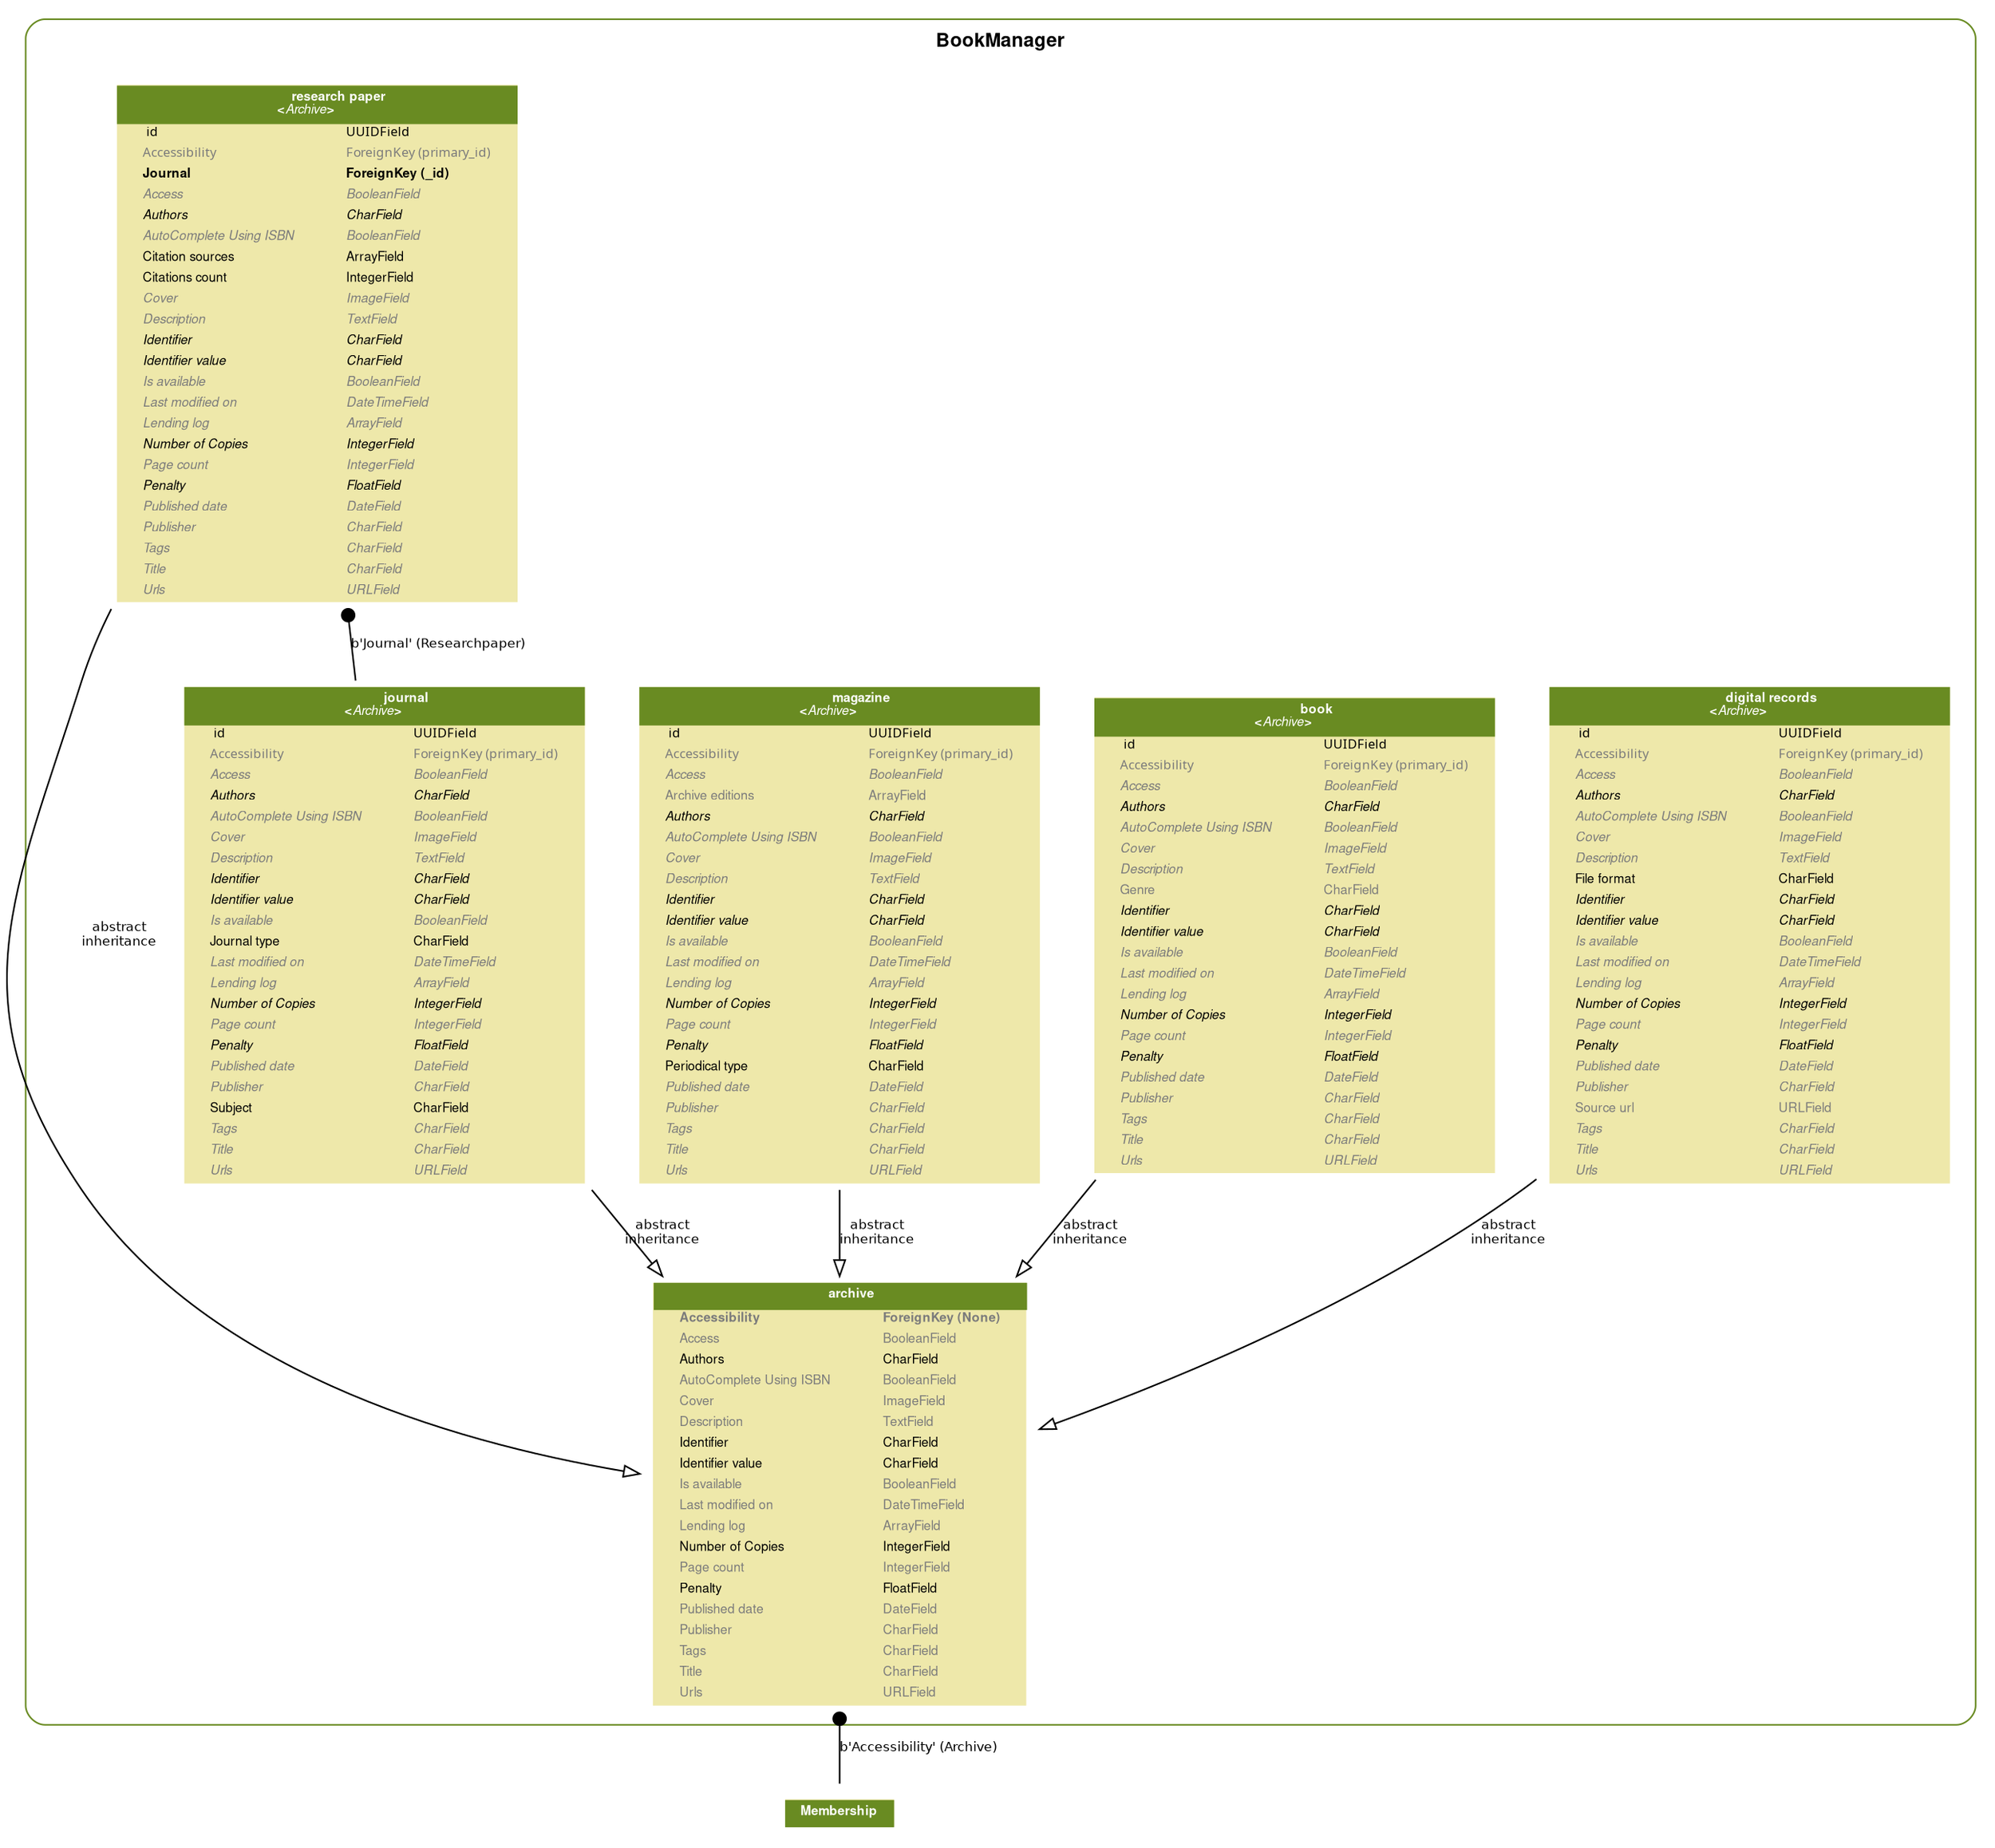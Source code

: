 digraph model_graph {
  // Dotfile by Django-Extensions graph_models
  // Created: 2017-11-10 12:51
  // Cli Options: --layout circo BookManager --pydot --group-models --verbose-names

  fontname = "Helvetica"
  fontsize = 8
  splines  = true

  node [
    fontname = "Helvetica"
    fontsize = 8
    shape = "plaintext"
  ]

  edge [
    fontname = "Helvetica"
    fontsize = 8
  ]

  // Labels
  subgraph cluster_BookManager {
    label=<
          <TABLE BORDER="0" CELLBORDER="0" CELLSPACING="0">
          <TR><TD COLSPAN="2" CELLPADDING="4" ALIGN="CENTER">
          <FONT FACE="Helvetica Bold" COLOR="Black" POINT-SIZE="12">
          BookManager
          </FONT>
          </TD></TR>
          </TABLE>
          >
    color=olivedrab4
    style="rounded"
  
    BookManager_models_Archive [label=<
      <TABLE BGCOLOR="palegoldenrod" BORDER="0" CELLBORDER="0" CELLSPACING="0">
      <TR><TD COLSPAN="2" CELLPADDING="4" ALIGN="CENTER" BGCOLOR="olivedrab4">
      <FONT FACE="Helvetica Bold" COLOR="white">
      archive
      </FONT></TD></TR>
    
      <TR><TD ALIGN="LEFT" BORDER="0">
      <FONT COLOR="#7B7B7B" FACE="Helvetica Bold">Accessibility</FONT>
      </TD><TD ALIGN="LEFT">
      <FONT COLOR="#7B7B7B" FACE="Helvetica Bold">ForeignKey (None)</FONT>
      </TD></TR>
    
      <TR><TD ALIGN="LEFT" BORDER="0">
      <FONT COLOR="#7B7B7B" FACE="Helvetica ">Access</FONT>
      </TD><TD ALIGN="LEFT">
      <FONT COLOR="#7B7B7B" FACE="Helvetica ">BooleanField</FONT>
      </TD></TR>
    
      <TR><TD ALIGN="LEFT" BORDER="0">
      <FONT FACE="Helvetica ">Authors</FONT>
      </TD><TD ALIGN="LEFT">
      <FONT FACE="Helvetica ">CharField</FONT>
      </TD></TR>
    
      <TR><TD ALIGN="LEFT" BORDER="0">
      <FONT COLOR="#7B7B7B" FACE="Helvetica ">AutoComplete Using ISBN</FONT>
      </TD><TD ALIGN="LEFT">
      <FONT COLOR="#7B7B7B" FACE="Helvetica ">BooleanField</FONT>
      </TD></TR>
    
      <TR><TD ALIGN="LEFT" BORDER="0">
      <FONT COLOR="#7B7B7B" FACE="Helvetica ">Cover</FONT>
      </TD><TD ALIGN="LEFT">
      <FONT COLOR="#7B7B7B" FACE="Helvetica ">ImageField</FONT>
      </TD></TR>
    
      <TR><TD ALIGN="LEFT" BORDER="0">
      <FONT COLOR="#7B7B7B" FACE="Helvetica ">Description</FONT>
      </TD><TD ALIGN="LEFT">
      <FONT COLOR="#7B7B7B" FACE="Helvetica ">TextField</FONT>
      </TD></TR>
    
      <TR><TD ALIGN="LEFT" BORDER="0">
      <FONT FACE="Helvetica ">Identifier</FONT>
      </TD><TD ALIGN="LEFT">
      <FONT FACE="Helvetica ">CharField</FONT>
      </TD></TR>
    
      <TR><TD ALIGN="LEFT" BORDER="0">
      <FONT FACE="Helvetica ">Identifier value</FONT>
      </TD><TD ALIGN="LEFT">
      <FONT FACE="Helvetica ">CharField</FONT>
      </TD></TR>
    
      <TR><TD ALIGN="LEFT" BORDER="0">
      <FONT COLOR="#7B7B7B" FACE="Helvetica ">Is available</FONT>
      </TD><TD ALIGN="LEFT">
      <FONT COLOR="#7B7B7B" FACE="Helvetica ">BooleanField</FONT>
      </TD></TR>
    
      <TR><TD ALIGN="LEFT" BORDER="0">
      <FONT COLOR="#7B7B7B" FACE="Helvetica ">Last modified on</FONT>
      </TD><TD ALIGN="LEFT">
      <FONT COLOR="#7B7B7B" FACE="Helvetica ">DateTimeField</FONT>
      </TD></TR>
    
      <TR><TD ALIGN="LEFT" BORDER="0">
      <FONT COLOR="#7B7B7B" FACE="Helvetica ">Lending log</FONT>
      </TD><TD ALIGN="LEFT">
      <FONT COLOR="#7B7B7B" FACE="Helvetica ">ArrayField</FONT>
      </TD></TR>
    
      <TR><TD ALIGN="LEFT" BORDER="0">
      <FONT FACE="Helvetica ">Number of Copies</FONT>
      </TD><TD ALIGN="LEFT">
      <FONT FACE="Helvetica ">IntegerField</FONT>
      </TD></TR>
    
      <TR><TD ALIGN="LEFT" BORDER="0">
      <FONT COLOR="#7B7B7B" FACE="Helvetica ">Page count</FONT>
      </TD><TD ALIGN="LEFT">
      <FONT COLOR="#7B7B7B" FACE="Helvetica ">IntegerField</FONT>
      </TD></TR>
    
      <TR><TD ALIGN="LEFT" BORDER="0">
      <FONT FACE="Helvetica ">Penalty</FONT>
      </TD><TD ALIGN="LEFT">
      <FONT FACE="Helvetica ">FloatField</FONT>
      </TD></TR>
    
      <TR><TD ALIGN="LEFT" BORDER="0">
      <FONT COLOR="#7B7B7B" FACE="Helvetica ">Published date</FONT>
      </TD><TD ALIGN="LEFT">
      <FONT COLOR="#7B7B7B" FACE="Helvetica ">DateField</FONT>
      </TD></TR>
    
      <TR><TD ALIGN="LEFT" BORDER="0">
      <FONT COLOR="#7B7B7B" FACE="Helvetica ">Publisher</FONT>
      </TD><TD ALIGN="LEFT">
      <FONT COLOR="#7B7B7B" FACE="Helvetica ">CharField</FONT>
      </TD></TR>
    
      <TR><TD ALIGN="LEFT" BORDER="0">
      <FONT COLOR="#7B7B7B" FACE="Helvetica ">Tags</FONT>
      </TD><TD ALIGN="LEFT">
      <FONT COLOR="#7B7B7B" FACE="Helvetica ">CharField</FONT>
      </TD></TR>
    
      <TR><TD ALIGN="LEFT" BORDER="0">
      <FONT COLOR="#7B7B7B" FACE="Helvetica ">Title</FONT>
      </TD><TD ALIGN="LEFT">
      <FONT COLOR="#7B7B7B" FACE="Helvetica ">CharField</FONT>
      </TD></TR>
    
      <TR><TD ALIGN="LEFT" BORDER="0">
      <FONT COLOR="#7B7B7B" FACE="Helvetica ">Urls</FONT>
      </TD><TD ALIGN="LEFT">
      <FONT COLOR="#7B7B7B" FACE="Helvetica ">URLField</FONT>
      </TD></TR>
    
      </TABLE>
      >]
  
    BookManager_models_DigitalRecords [label=<
      <TABLE BGCOLOR="palegoldenrod" BORDER="0" CELLBORDER="0" CELLSPACING="0">
      <TR><TD COLSPAN="2" CELLPADDING="4" ALIGN="CENTER" BGCOLOR="olivedrab4">
      <FONT FACE="Helvetica Bold" COLOR="white">
      digital records<BR/>&lt;<FONT FACE="Helvetica Italic">Archive</FONT>&gt;
      </FONT></TD></TR>
    
      <TR><TD ALIGN="LEFT" BORDER="0">
      <FONT FACE="Helvetica ItalicBold"> id</FONT>
      </TD><TD ALIGN="LEFT">
      <FONT FACE="Helvetica ItalicBold">UUIDField</FONT>
      </TD></TR>
    
      <TR><TD ALIGN="LEFT" BORDER="0">
      <FONT COLOR="#7B7B7B" FACE="Helvetica ItalicBold">Accessibility</FONT>
      </TD><TD ALIGN="LEFT">
      <FONT COLOR="#7B7B7B" FACE="Helvetica ItalicBold">ForeignKey (primary_id)</FONT>
      </TD></TR>
    
      <TR><TD ALIGN="LEFT" BORDER="0">
      <FONT COLOR="#7B7B7B" FACE="Helvetica Italic">Access</FONT>
      </TD><TD ALIGN="LEFT">
      <FONT COLOR="#7B7B7B" FACE="Helvetica Italic">BooleanField</FONT>
      </TD></TR>
    
      <TR><TD ALIGN="LEFT" BORDER="0">
      <FONT FACE="Helvetica Italic">Authors</FONT>
      </TD><TD ALIGN="LEFT">
      <FONT FACE="Helvetica Italic">CharField</FONT>
      </TD></TR>
    
      <TR><TD ALIGN="LEFT" BORDER="0">
      <FONT COLOR="#7B7B7B" FACE="Helvetica Italic">AutoComplete Using ISBN</FONT>
      </TD><TD ALIGN="LEFT">
      <FONT COLOR="#7B7B7B" FACE="Helvetica Italic">BooleanField</FONT>
      </TD></TR>
    
      <TR><TD ALIGN="LEFT" BORDER="0">
      <FONT COLOR="#7B7B7B" FACE="Helvetica Italic">Cover</FONT>
      </TD><TD ALIGN="LEFT">
      <FONT COLOR="#7B7B7B" FACE="Helvetica Italic">ImageField</FONT>
      </TD></TR>
    
      <TR><TD ALIGN="LEFT" BORDER="0">
      <FONT COLOR="#7B7B7B" FACE="Helvetica Italic">Description</FONT>
      </TD><TD ALIGN="LEFT">
      <FONT COLOR="#7B7B7B" FACE="Helvetica Italic">TextField</FONT>
      </TD></TR>
    
      <TR><TD ALIGN="LEFT" BORDER="0">
      <FONT FACE="Helvetica ">File format</FONT>
      </TD><TD ALIGN="LEFT">
      <FONT FACE="Helvetica ">CharField</FONT>
      </TD></TR>
    
      <TR><TD ALIGN="LEFT" BORDER="0">
      <FONT FACE="Helvetica Italic">Identifier</FONT>
      </TD><TD ALIGN="LEFT">
      <FONT FACE="Helvetica Italic">CharField</FONT>
      </TD></TR>
    
      <TR><TD ALIGN="LEFT" BORDER="0">
      <FONT FACE="Helvetica Italic">Identifier value</FONT>
      </TD><TD ALIGN="LEFT">
      <FONT FACE="Helvetica Italic">CharField</FONT>
      </TD></TR>
    
      <TR><TD ALIGN="LEFT" BORDER="0">
      <FONT COLOR="#7B7B7B" FACE="Helvetica Italic">Is available</FONT>
      </TD><TD ALIGN="LEFT">
      <FONT COLOR="#7B7B7B" FACE="Helvetica Italic">BooleanField</FONT>
      </TD></TR>
    
      <TR><TD ALIGN="LEFT" BORDER="0">
      <FONT COLOR="#7B7B7B" FACE="Helvetica Italic">Last modified on</FONT>
      </TD><TD ALIGN="LEFT">
      <FONT COLOR="#7B7B7B" FACE="Helvetica Italic">DateTimeField</FONT>
      </TD></TR>
    
      <TR><TD ALIGN="LEFT" BORDER="0">
      <FONT COLOR="#7B7B7B" FACE="Helvetica Italic">Lending log</FONT>
      </TD><TD ALIGN="LEFT">
      <FONT COLOR="#7B7B7B" FACE="Helvetica Italic">ArrayField</FONT>
      </TD></TR>
    
      <TR><TD ALIGN="LEFT" BORDER="0">
      <FONT FACE="Helvetica Italic">Number of Copies</FONT>
      </TD><TD ALIGN="LEFT">
      <FONT FACE="Helvetica Italic">IntegerField</FONT>
      </TD></TR>
    
      <TR><TD ALIGN="LEFT" BORDER="0">
      <FONT COLOR="#7B7B7B" FACE="Helvetica Italic">Page count</FONT>
      </TD><TD ALIGN="LEFT">
      <FONT COLOR="#7B7B7B" FACE="Helvetica Italic">IntegerField</FONT>
      </TD></TR>
    
      <TR><TD ALIGN="LEFT" BORDER="0">
      <FONT FACE="Helvetica Italic">Penalty</FONT>
      </TD><TD ALIGN="LEFT">
      <FONT FACE="Helvetica Italic">FloatField</FONT>
      </TD></TR>
    
      <TR><TD ALIGN="LEFT" BORDER="0">
      <FONT COLOR="#7B7B7B" FACE="Helvetica Italic">Published date</FONT>
      </TD><TD ALIGN="LEFT">
      <FONT COLOR="#7B7B7B" FACE="Helvetica Italic">DateField</FONT>
      </TD></TR>
    
      <TR><TD ALIGN="LEFT" BORDER="0">
      <FONT COLOR="#7B7B7B" FACE="Helvetica Italic">Publisher</FONT>
      </TD><TD ALIGN="LEFT">
      <FONT COLOR="#7B7B7B" FACE="Helvetica Italic">CharField</FONT>
      </TD></TR>
    
      <TR><TD ALIGN="LEFT" BORDER="0">
      <FONT COLOR="#7B7B7B" FACE="Helvetica ">Source url</FONT>
      </TD><TD ALIGN="LEFT">
      <FONT COLOR="#7B7B7B" FACE="Helvetica ">URLField</FONT>
      </TD></TR>
    
      <TR><TD ALIGN="LEFT" BORDER="0">
      <FONT COLOR="#7B7B7B" FACE="Helvetica Italic">Tags</FONT>
      </TD><TD ALIGN="LEFT">
      <FONT COLOR="#7B7B7B" FACE="Helvetica Italic">CharField</FONT>
      </TD></TR>
    
      <TR><TD ALIGN="LEFT" BORDER="0">
      <FONT COLOR="#7B7B7B" FACE="Helvetica Italic">Title</FONT>
      </TD><TD ALIGN="LEFT">
      <FONT COLOR="#7B7B7B" FACE="Helvetica Italic">CharField</FONT>
      </TD></TR>
    
      <TR><TD ALIGN="LEFT" BORDER="0">
      <FONT COLOR="#7B7B7B" FACE="Helvetica Italic">Urls</FONT>
      </TD><TD ALIGN="LEFT">
      <FONT COLOR="#7B7B7B" FACE="Helvetica Italic">URLField</FONT>
      </TD></TR>
    
      </TABLE>
      >]
  
    BookManager_models_Book [label=<
      <TABLE BGCOLOR="palegoldenrod" BORDER="0" CELLBORDER="0" CELLSPACING="0">
      <TR><TD COLSPAN="2" CELLPADDING="4" ALIGN="CENTER" BGCOLOR="olivedrab4">
      <FONT FACE="Helvetica Bold" COLOR="white">
      book<BR/>&lt;<FONT FACE="Helvetica Italic">Archive</FONT>&gt;
      </FONT></TD></TR>
    
      <TR><TD ALIGN="LEFT" BORDER="0">
      <FONT FACE="Helvetica ItalicBold"> id</FONT>
      </TD><TD ALIGN="LEFT">
      <FONT FACE="Helvetica ItalicBold">UUIDField</FONT>
      </TD></TR>
    
      <TR><TD ALIGN="LEFT" BORDER="0">
      <FONT COLOR="#7B7B7B" FACE="Helvetica ItalicBold">Accessibility</FONT>
      </TD><TD ALIGN="LEFT">
      <FONT COLOR="#7B7B7B" FACE="Helvetica ItalicBold">ForeignKey (primary_id)</FONT>
      </TD></TR>
    
      <TR><TD ALIGN="LEFT" BORDER="0">
      <FONT COLOR="#7B7B7B" FACE="Helvetica Italic">Access</FONT>
      </TD><TD ALIGN="LEFT">
      <FONT COLOR="#7B7B7B" FACE="Helvetica Italic">BooleanField</FONT>
      </TD></TR>
    
      <TR><TD ALIGN="LEFT" BORDER="0">
      <FONT FACE="Helvetica Italic">Authors</FONT>
      </TD><TD ALIGN="LEFT">
      <FONT FACE="Helvetica Italic">CharField</FONT>
      </TD></TR>
    
      <TR><TD ALIGN="LEFT" BORDER="0">
      <FONT COLOR="#7B7B7B" FACE="Helvetica Italic">AutoComplete Using ISBN</FONT>
      </TD><TD ALIGN="LEFT">
      <FONT COLOR="#7B7B7B" FACE="Helvetica Italic">BooleanField</FONT>
      </TD></TR>
    
      <TR><TD ALIGN="LEFT" BORDER="0">
      <FONT COLOR="#7B7B7B" FACE="Helvetica Italic">Cover</FONT>
      </TD><TD ALIGN="LEFT">
      <FONT COLOR="#7B7B7B" FACE="Helvetica Italic">ImageField</FONT>
      </TD></TR>
    
      <TR><TD ALIGN="LEFT" BORDER="0">
      <FONT COLOR="#7B7B7B" FACE="Helvetica Italic">Description</FONT>
      </TD><TD ALIGN="LEFT">
      <FONT COLOR="#7B7B7B" FACE="Helvetica Italic">TextField</FONT>
      </TD></TR>
    
      <TR><TD ALIGN="LEFT" BORDER="0">
      <FONT COLOR="#7B7B7B" FACE="Helvetica ">Genre</FONT>
      </TD><TD ALIGN="LEFT">
      <FONT COLOR="#7B7B7B" FACE="Helvetica ">CharField</FONT>
      </TD></TR>
    
      <TR><TD ALIGN="LEFT" BORDER="0">
      <FONT FACE="Helvetica Italic">Identifier</FONT>
      </TD><TD ALIGN="LEFT">
      <FONT FACE="Helvetica Italic">CharField</FONT>
      </TD></TR>
    
      <TR><TD ALIGN="LEFT" BORDER="0">
      <FONT FACE="Helvetica Italic">Identifier value</FONT>
      </TD><TD ALIGN="LEFT">
      <FONT FACE="Helvetica Italic">CharField</FONT>
      </TD></TR>
    
      <TR><TD ALIGN="LEFT" BORDER="0">
      <FONT COLOR="#7B7B7B" FACE="Helvetica Italic">Is available</FONT>
      </TD><TD ALIGN="LEFT">
      <FONT COLOR="#7B7B7B" FACE="Helvetica Italic">BooleanField</FONT>
      </TD></TR>
    
      <TR><TD ALIGN="LEFT" BORDER="0">
      <FONT COLOR="#7B7B7B" FACE="Helvetica Italic">Last modified on</FONT>
      </TD><TD ALIGN="LEFT">
      <FONT COLOR="#7B7B7B" FACE="Helvetica Italic">DateTimeField</FONT>
      </TD></TR>
    
      <TR><TD ALIGN="LEFT" BORDER="0">
      <FONT COLOR="#7B7B7B" FACE="Helvetica Italic">Lending log</FONT>
      </TD><TD ALIGN="LEFT">
      <FONT COLOR="#7B7B7B" FACE="Helvetica Italic">ArrayField</FONT>
      </TD></TR>
    
      <TR><TD ALIGN="LEFT" BORDER="0">
      <FONT FACE="Helvetica Italic">Number of Copies</FONT>
      </TD><TD ALIGN="LEFT">
      <FONT FACE="Helvetica Italic">IntegerField</FONT>
      </TD></TR>
    
      <TR><TD ALIGN="LEFT" BORDER="0">
      <FONT COLOR="#7B7B7B" FACE="Helvetica Italic">Page count</FONT>
      </TD><TD ALIGN="LEFT">
      <FONT COLOR="#7B7B7B" FACE="Helvetica Italic">IntegerField</FONT>
      </TD></TR>
    
      <TR><TD ALIGN="LEFT" BORDER="0">
      <FONT FACE="Helvetica Italic">Penalty</FONT>
      </TD><TD ALIGN="LEFT">
      <FONT FACE="Helvetica Italic">FloatField</FONT>
      </TD></TR>
    
      <TR><TD ALIGN="LEFT" BORDER="0">
      <FONT COLOR="#7B7B7B" FACE="Helvetica Italic">Published date</FONT>
      </TD><TD ALIGN="LEFT">
      <FONT COLOR="#7B7B7B" FACE="Helvetica Italic">DateField</FONT>
      </TD></TR>
    
      <TR><TD ALIGN="LEFT" BORDER="0">
      <FONT COLOR="#7B7B7B" FACE="Helvetica Italic">Publisher</FONT>
      </TD><TD ALIGN="LEFT">
      <FONT COLOR="#7B7B7B" FACE="Helvetica Italic">CharField</FONT>
      </TD></TR>
    
      <TR><TD ALIGN="LEFT" BORDER="0">
      <FONT COLOR="#7B7B7B" FACE="Helvetica Italic">Tags</FONT>
      </TD><TD ALIGN="LEFT">
      <FONT COLOR="#7B7B7B" FACE="Helvetica Italic">CharField</FONT>
      </TD></TR>
    
      <TR><TD ALIGN="LEFT" BORDER="0">
      <FONT COLOR="#7B7B7B" FACE="Helvetica Italic">Title</FONT>
      </TD><TD ALIGN="LEFT">
      <FONT COLOR="#7B7B7B" FACE="Helvetica Italic">CharField</FONT>
      </TD></TR>
    
      <TR><TD ALIGN="LEFT" BORDER="0">
      <FONT COLOR="#7B7B7B" FACE="Helvetica Italic">Urls</FONT>
      </TD><TD ALIGN="LEFT">
      <FONT COLOR="#7B7B7B" FACE="Helvetica Italic">URLField</FONT>
      </TD></TR>
    
      </TABLE>
      >]
  
    BookManager_models_Magazine [label=<
      <TABLE BGCOLOR="palegoldenrod" BORDER="0" CELLBORDER="0" CELLSPACING="0">
      <TR><TD COLSPAN="2" CELLPADDING="4" ALIGN="CENTER" BGCOLOR="olivedrab4">
      <FONT FACE="Helvetica Bold" COLOR="white">
      magazine<BR/>&lt;<FONT FACE="Helvetica Italic">Archive</FONT>&gt;
      </FONT></TD></TR>
    
      <TR><TD ALIGN="LEFT" BORDER="0">
      <FONT FACE="Helvetica ItalicBold"> id</FONT>
      </TD><TD ALIGN="LEFT">
      <FONT FACE="Helvetica ItalicBold">UUIDField</FONT>
      </TD></TR>
    
      <TR><TD ALIGN="LEFT" BORDER="0">
      <FONT COLOR="#7B7B7B" FACE="Helvetica ItalicBold">Accessibility</FONT>
      </TD><TD ALIGN="LEFT">
      <FONT COLOR="#7B7B7B" FACE="Helvetica ItalicBold">ForeignKey (primary_id)</FONT>
      </TD></TR>
    
      <TR><TD ALIGN="LEFT" BORDER="0">
      <FONT COLOR="#7B7B7B" FACE="Helvetica Italic">Access</FONT>
      </TD><TD ALIGN="LEFT">
      <FONT COLOR="#7B7B7B" FACE="Helvetica Italic">BooleanField</FONT>
      </TD></TR>
    
      <TR><TD ALIGN="LEFT" BORDER="0">
      <FONT COLOR="#7B7B7B" FACE="Helvetica ">Archive editions</FONT>
      </TD><TD ALIGN="LEFT">
      <FONT COLOR="#7B7B7B" FACE="Helvetica ">ArrayField</FONT>
      </TD></TR>
    
      <TR><TD ALIGN="LEFT" BORDER="0">
      <FONT FACE="Helvetica Italic">Authors</FONT>
      </TD><TD ALIGN="LEFT">
      <FONT FACE="Helvetica Italic">CharField</FONT>
      </TD></TR>
    
      <TR><TD ALIGN="LEFT" BORDER="0">
      <FONT COLOR="#7B7B7B" FACE="Helvetica Italic">AutoComplete Using ISBN</FONT>
      </TD><TD ALIGN="LEFT">
      <FONT COLOR="#7B7B7B" FACE="Helvetica Italic">BooleanField</FONT>
      </TD></TR>
    
      <TR><TD ALIGN="LEFT" BORDER="0">
      <FONT COLOR="#7B7B7B" FACE="Helvetica Italic">Cover</FONT>
      </TD><TD ALIGN="LEFT">
      <FONT COLOR="#7B7B7B" FACE="Helvetica Italic">ImageField</FONT>
      </TD></TR>
    
      <TR><TD ALIGN="LEFT" BORDER="0">
      <FONT COLOR="#7B7B7B" FACE="Helvetica Italic">Description</FONT>
      </TD><TD ALIGN="LEFT">
      <FONT COLOR="#7B7B7B" FACE="Helvetica Italic">TextField</FONT>
      </TD></TR>
    
      <TR><TD ALIGN="LEFT" BORDER="0">
      <FONT FACE="Helvetica Italic">Identifier</FONT>
      </TD><TD ALIGN="LEFT">
      <FONT FACE="Helvetica Italic">CharField</FONT>
      </TD></TR>
    
      <TR><TD ALIGN="LEFT" BORDER="0">
      <FONT FACE="Helvetica Italic">Identifier value</FONT>
      </TD><TD ALIGN="LEFT">
      <FONT FACE="Helvetica Italic">CharField</FONT>
      </TD></TR>
    
      <TR><TD ALIGN="LEFT" BORDER="0">
      <FONT COLOR="#7B7B7B" FACE="Helvetica Italic">Is available</FONT>
      </TD><TD ALIGN="LEFT">
      <FONT COLOR="#7B7B7B" FACE="Helvetica Italic">BooleanField</FONT>
      </TD></TR>
    
      <TR><TD ALIGN="LEFT" BORDER="0">
      <FONT COLOR="#7B7B7B" FACE="Helvetica Italic">Last modified on</FONT>
      </TD><TD ALIGN="LEFT">
      <FONT COLOR="#7B7B7B" FACE="Helvetica Italic">DateTimeField</FONT>
      </TD></TR>
    
      <TR><TD ALIGN="LEFT" BORDER="0">
      <FONT COLOR="#7B7B7B" FACE="Helvetica Italic">Lending log</FONT>
      </TD><TD ALIGN="LEFT">
      <FONT COLOR="#7B7B7B" FACE="Helvetica Italic">ArrayField</FONT>
      </TD></TR>
    
      <TR><TD ALIGN="LEFT" BORDER="0">
      <FONT FACE="Helvetica Italic">Number of Copies</FONT>
      </TD><TD ALIGN="LEFT">
      <FONT FACE="Helvetica Italic">IntegerField</FONT>
      </TD></TR>
    
      <TR><TD ALIGN="LEFT" BORDER="0">
      <FONT COLOR="#7B7B7B" FACE="Helvetica Italic">Page count</FONT>
      </TD><TD ALIGN="LEFT">
      <FONT COLOR="#7B7B7B" FACE="Helvetica Italic">IntegerField</FONT>
      </TD></TR>
    
      <TR><TD ALIGN="LEFT" BORDER="0">
      <FONT FACE="Helvetica Italic">Penalty</FONT>
      </TD><TD ALIGN="LEFT">
      <FONT FACE="Helvetica Italic">FloatField</FONT>
      </TD></TR>
    
      <TR><TD ALIGN="LEFT" BORDER="0">
      <FONT FACE="Helvetica ">Periodical type</FONT>
      </TD><TD ALIGN="LEFT">
      <FONT FACE="Helvetica ">CharField</FONT>
      </TD></TR>
    
      <TR><TD ALIGN="LEFT" BORDER="0">
      <FONT COLOR="#7B7B7B" FACE="Helvetica Italic">Published date</FONT>
      </TD><TD ALIGN="LEFT">
      <FONT COLOR="#7B7B7B" FACE="Helvetica Italic">DateField</FONT>
      </TD></TR>
    
      <TR><TD ALIGN="LEFT" BORDER="0">
      <FONT COLOR="#7B7B7B" FACE="Helvetica Italic">Publisher</FONT>
      </TD><TD ALIGN="LEFT">
      <FONT COLOR="#7B7B7B" FACE="Helvetica Italic">CharField</FONT>
      </TD></TR>
    
      <TR><TD ALIGN="LEFT" BORDER="0">
      <FONT COLOR="#7B7B7B" FACE="Helvetica Italic">Tags</FONT>
      </TD><TD ALIGN="LEFT">
      <FONT COLOR="#7B7B7B" FACE="Helvetica Italic">CharField</FONT>
      </TD></TR>
    
      <TR><TD ALIGN="LEFT" BORDER="0">
      <FONT COLOR="#7B7B7B" FACE="Helvetica Italic">Title</FONT>
      </TD><TD ALIGN="LEFT">
      <FONT COLOR="#7B7B7B" FACE="Helvetica Italic">CharField</FONT>
      </TD></TR>
    
      <TR><TD ALIGN="LEFT" BORDER="0">
      <FONT COLOR="#7B7B7B" FACE="Helvetica Italic">Urls</FONT>
      </TD><TD ALIGN="LEFT">
      <FONT COLOR="#7B7B7B" FACE="Helvetica Italic">URLField</FONT>
      </TD></TR>
    
      </TABLE>
      >]
  
    BookManager_models_Journal [label=<
      <TABLE BGCOLOR="palegoldenrod" BORDER="0" CELLBORDER="0" CELLSPACING="0">
      <TR><TD COLSPAN="2" CELLPADDING="4" ALIGN="CENTER" BGCOLOR="olivedrab4">
      <FONT FACE="Helvetica Bold" COLOR="white">
      journal<BR/>&lt;<FONT FACE="Helvetica Italic">Archive</FONT>&gt;
      </FONT></TD></TR>
    
      <TR><TD ALIGN="LEFT" BORDER="0">
      <FONT FACE="Helvetica ItalicBold"> id</FONT>
      </TD><TD ALIGN="LEFT">
      <FONT FACE="Helvetica ItalicBold">UUIDField</FONT>
      </TD></TR>
    
      <TR><TD ALIGN="LEFT" BORDER="0">
      <FONT COLOR="#7B7B7B" FACE="Helvetica ItalicBold">Accessibility</FONT>
      </TD><TD ALIGN="LEFT">
      <FONT COLOR="#7B7B7B" FACE="Helvetica ItalicBold">ForeignKey (primary_id)</FONT>
      </TD></TR>
    
      <TR><TD ALIGN="LEFT" BORDER="0">
      <FONT COLOR="#7B7B7B" FACE="Helvetica Italic">Access</FONT>
      </TD><TD ALIGN="LEFT">
      <FONT COLOR="#7B7B7B" FACE="Helvetica Italic">BooleanField</FONT>
      </TD></TR>
    
      <TR><TD ALIGN="LEFT" BORDER="0">
      <FONT FACE="Helvetica Italic">Authors</FONT>
      </TD><TD ALIGN="LEFT">
      <FONT FACE="Helvetica Italic">CharField</FONT>
      </TD></TR>
    
      <TR><TD ALIGN="LEFT" BORDER="0">
      <FONT COLOR="#7B7B7B" FACE="Helvetica Italic">AutoComplete Using ISBN</FONT>
      </TD><TD ALIGN="LEFT">
      <FONT COLOR="#7B7B7B" FACE="Helvetica Italic">BooleanField</FONT>
      </TD></TR>
    
      <TR><TD ALIGN="LEFT" BORDER="0">
      <FONT COLOR="#7B7B7B" FACE="Helvetica Italic">Cover</FONT>
      </TD><TD ALIGN="LEFT">
      <FONT COLOR="#7B7B7B" FACE="Helvetica Italic">ImageField</FONT>
      </TD></TR>
    
      <TR><TD ALIGN="LEFT" BORDER="0">
      <FONT COLOR="#7B7B7B" FACE="Helvetica Italic">Description</FONT>
      </TD><TD ALIGN="LEFT">
      <FONT COLOR="#7B7B7B" FACE="Helvetica Italic">TextField</FONT>
      </TD></TR>
    
      <TR><TD ALIGN="LEFT" BORDER="0">
      <FONT FACE="Helvetica Italic">Identifier</FONT>
      </TD><TD ALIGN="LEFT">
      <FONT FACE="Helvetica Italic">CharField</FONT>
      </TD></TR>
    
      <TR><TD ALIGN="LEFT" BORDER="0">
      <FONT FACE="Helvetica Italic">Identifier value</FONT>
      </TD><TD ALIGN="LEFT">
      <FONT FACE="Helvetica Italic">CharField</FONT>
      </TD></TR>
    
      <TR><TD ALIGN="LEFT" BORDER="0">
      <FONT COLOR="#7B7B7B" FACE="Helvetica Italic">Is available</FONT>
      </TD><TD ALIGN="LEFT">
      <FONT COLOR="#7B7B7B" FACE="Helvetica Italic">BooleanField</FONT>
      </TD></TR>
    
      <TR><TD ALIGN="LEFT" BORDER="0">
      <FONT FACE="Helvetica ">Journal type</FONT>
      </TD><TD ALIGN="LEFT">
      <FONT FACE="Helvetica ">CharField</FONT>
      </TD></TR>
    
      <TR><TD ALIGN="LEFT" BORDER="0">
      <FONT COLOR="#7B7B7B" FACE="Helvetica Italic">Last modified on</FONT>
      </TD><TD ALIGN="LEFT">
      <FONT COLOR="#7B7B7B" FACE="Helvetica Italic">DateTimeField</FONT>
      </TD></TR>
    
      <TR><TD ALIGN="LEFT" BORDER="0">
      <FONT COLOR="#7B7B7B" FACE="Helvetica Italic">Lending log</FONT>
      </TD><TD ALIGN="LEFT">
      <FONT COLOR="#7B7B7B" FACE="Helvetica Italic">ArrayField</FONT>
      </TD></TR>
    
      <TR><TD ALIGN="LEFT" BORDER="0">
      <FONT FACE="Helvetica Italic">Number of Copies</FONT>
      </TD><TD ALIGN="LEFT">
      <FONT FACE="Helvetica Italic">IntegerField</FONT>
      </TD></TR>
    
      <TR><TD ALIGN="LEFT" BORDER="0">
      <FONT COLOR="#7B7B7B" FACE="Helvetica Italic">Page count</FONT>
      </TD><TD ALIGN="LEFT">
      <FONT COLOR="#7B7B7B" FACE="Helvetica Italic">IntegerField</FONT>
      </TD></TR>
    
      <TR><TD ALIGN="LEFT" BORDER="0">
      <FONT FACE="Helvetica Italic">Penalty</FONT>
      </TD><TD ALIGN="LEFT">
      <FONT FACE="Helvetica Italic">FloatField</FONT>
      </TD></TR>
    
      <TR><TD ALIGN="LEFT" BORDER="0">
      <FONT COLOR="#7B7B7B" FACE="Helvetica Italic">Published date</FONT>
      </TD><TD ALIGN="LEFT">
      <FONT COLOR="#7B7B7B" FACE="Helvetica Italic">DateField</FONT>
      </TD></TR>
    
      <TR><TD ALIGN="LEFT" BORDER="0">
      <FONT COLOR="#7B7B7B" FACE="Helvetica Italic">Publisher</FONT>
      </TD><TD ALIGN="LEFT">
      <FONT COLOR="#7B7B7B" FACE="Helvetica Italic">CharField</FONT>
      </TD></TR>
    
      <TR><TD ALIGN="LEFT" BORDER="0">
      <FONT FACE="Helvetica ">Subject</FONT>
      </TD><TD ALIGN="LEFT">
      <FONT FACE="Helvetica ">CharField</FONT>
      </TD></TR>
    
      <TR><TD ALIGN="LEFT" BORDER="0">
      <FONT COLOR="#7B7B7B" FACE="Helvetica Italic">Tags</FONT>
      </TD><TD ALIGN="LEFT">
      <FONT COLOR="#7B7B7B" FACE="Helvetica Italic">CharField</FONT>
      </TD></TR>
    
      <TR><TD ALIGN="LEFT" BORDER="0">
      <FONT COLOR="#7B7B7B" FACE="Helvetica Italic">Title</FONT>
      </TD><TD ALIGN="LEFT">
      <FONT COLOR="#7B7B7B" FACE="Helvetica Italic">CharField</FONT>
      </TD></TR>
    
      <TR><TD ALIGN="LEFT" BORDER="0">
      <FONT COLOR="#7B7B7B" FACE="Helvetica Italic">Urls</FONT>
      </TD><TD ALIGN="LEFT">
      <FONT COLOR="#7B7B7B" FACE="Helvetica Italic">URLField</FONT>
      </TD></TR>
    
      </TABLE>
      >]
  
    BookManager_models_ResearchPaper [label=<
      <TABLE BGCOLOR="palegoldenrod" BORDER="0" CELLBORDER="0" CELLSPACING="0">
      <TR><TD COLSPAN="2" CELLPADDING="4" ALIGN="CENTER" BGCOLOR="olivedrab4">
      <FONT FACE="Helvetica Bold" COLOR="white">
      research paper<BR/>&lt;<FONT FACE="Helvetica Italic">Archive</FONT>&gt;
      </FONT></TD></TR>
    
      <TR><TD ALIGN="LEFT" BORDER="0">
      <FONT FACE="Helvetica ItalicBold"> id</FONT>
      </TD><TD ALIGN="LEFT">
      <FONT FACE="Helvetica ItalicBold">UUIDField</FONT>
      </TD></TR>
    
      <TR><TD ALIGN="LEFT" BORDER="0">
      <FONT COLOR="#7B7B7B" FACE="Helvetica ItalicBold">Accessibility</FONT>
      </TD><TD ALIGN="LEFT">
      <FONT COLOR="#7B7B7B" FACE="Helvetica ItalicBold">ForeignKey (primary_id)</FONT>
      </TD></TR>
    
      <TR><TD ALIGN="LEFT" BORDER="0">
      <FONT FACE="Helvetica Bold">Journal</FONT>
      </TD><TD ALIGN="LEFT">
      <FONT FACE="Helvetica Bold">ForeignKey (_id)</FONT>
      </TD></TR>
    
      <TR><TD ALIGN="LEFT" BORDER="0">
      <FONT COLOR="#7B7B7B" FACE="Helvetica Italic">Access</FONT>
      </TD><TD ALIGN="LEFT">
      <FONT COLOR="#7B7B7B" FACE="Helvetica Italic">BooleanField</FONT>
      </TD></TR>
    
      <TR><TD ALIGN="LEFT" BORDER="0">
      <FONT FACE="Helvetica Italic">Authors</FONT>
      </TD><TD ALIGN="LEFT">
      <FONT FACE="Helvetica Italic">CharField</FONT>
      </TD></TR>
    
      <TR><TD ALIGN="LEFT" BORDER="0">
      <FONT COLOR="#7B7B7B" FACE="Helvetica Italic">AutoComplete Using ISBN</FONT>
      </TD><TD ALIGN="LEFT">
      <FONT COLOR="#7B7B7B" FACE="Helvetica Italic">BooleanField</FONT>
      </TD></TR>
    
      <TR><TD ALIGN="LEFT" BORDER="0">
      <FONT FACE="Helvetica ">Citation sources</FONT>
      </TD><TD ALIGN="LEFT">
      <FONT FACE="Helvetica ">ArrayField</FONT>
      </TD></TR>
    
      <TR><TD ALIGN="LEFT" BORDER="0">
      <FONT FACE="Helvetica ">Citations count</FONT>
      </TD><TD ALIGN="LEFT">
      <FONT FACE="Helvetica ">IntegerField</FONT>
      </TD></TR>
    
      <TR><TD ALIGN="LEFT" BORDER="0">
      <FONT COLOR="#7B7B7B" FACE="Helvetica Italic">Cover</FONT>
      </TD><TD ALIGN="LEFT">
      <FONT COLOR="#7B7B7B" FACE="Helvetica Italic">ImageField</FONT>
      </TD></TR>
    
      <TR><TD ALIGN="LEFT" BORDER="0">
      <FONT COLOR="#7B7B7B" FACE="Helvetica Italic">Description</FONT>
      </TD><TD ALIGN="LEFT">
      <FONT COLOR="#7B7B7B" FACE="Helvetica Italic">TextField</FONT>
      </TD></TR>
    
      <TR><TD ALIGN="LEFT" BORDER="0">
      <FONT FACE="Helvetica Italic">Identifier</FONT>
      </TD><TD ALIGN="LEFT">
      <FONT FACE="Helvetica Italic">CharField</FONT>
      </TD></TR>
    
      <TR><TD ALIGN="LEFT" BORDER="0">
      <FONT FACE="Helvetica Italic">Identifier value</FONT>
      </TD><TD ALIGN="LEFT">
      <FONT FACE="Helvetica Italic">CharField</FONT>
      </TD></TR>
    
      <TR><TD ALIGN="LEFT" BORDER="0">
      <FONT COLOR="#7B7B7B" FACE="Helvetica Italic">Is available</FONT>
      </TD><TD ALIGN="LEFT">
      <FONT COLOR="#7B7B7B" FACE="Helvetica Italic">BooleanField</FONT>
      </TD></TR>
    
      <TR><TD ALIGN="LEFT" BORDER="0">
      <FONT COLOR="#7B7B7B" FACE="Helvetica Italic">Last modified on</FONT>
      </TD><TD ALIGN="LEFT">
      <FONT COLOR="#7B7B7B" FACE="Helvetica Italic">DateTimeField</FONT>
      </TD></TR>
    
      <TR><TD ALIGN="LEFT" BORDER="0">
      <FONT COLOR="#7B7B7B" FACE="Helvetica Italic">Lending log</FONT>
      </TD><TD ALIGN="LEFT">
      <FONT COLOR="#7B7B7B" FACE="Helvetica Italic">ArrayField</FONT>
      </TD></TR>
    
      <TR><TD ALIGN="LEFT" BORDER="0">
      <FONT FACE="Helvetica Italic">Number of Copies</FONT>
      </TD><TD ALIGN="LEFT">
      <FONT FACE="Helvetica Italic">IntegerField</FONT>
      </TD></TR>
    
      <TR><TD ALIGN="LEFT" BORDER="0">
      <FONT COLOR="#7B7B7B" FACE="Helvetica Italic">Page count</FONT>
      </TD><TD ALIGN="LEFT">
      <FONT COLOR="#7B7B7B" FACE="Helvetica Italic">IntegerField</FONT>
      </TD></TR>
    
      <TR><TD ALIGN="LEFT" BORDER="0">
      <FONT FACE="Helvetica Italic">Penalty</FONT>
      </TD><TD ALIGN="LEFT">
      <FONT FACE="Helvetica Italic">FloatField</FONT>
      </TD></TR>
    
      <TR><TD ALIGN="LEFT" BORDER="0">
      <FONT COLOR="#7B7B7B" FACE="Helvetica Italic">Published date</FONT>
      </TD><TD ALIGN="LEFT">
      <FONT COLOR="#7B7B7B" FACE="Helvetica Italic">DateField</FONT>
      </TD></TR>
    
      <TR><TD ALIGN="LEFT" BORDER="0">
      <FONT COLOR="#7B7B7B" FACE="Helvetica Italic">Publisher</FONT>
      </TD><TD ALIGN="LEFT">
      <FONT COLOR="#7B7B7B" FACE="Helvetica Italic">CharField</FONT>
      </TD></TR>
    
      <TR><TD ALIGN="LEFT" BORDER="0">
      <FONT COLOR="#7B7B7B" FACE="Helvetica Italic">Tags</FONT>
      </TD><TD ALIGN="LEFT">
      <FONT COLOR="#7B7B7B" FACE="Helvetica Italic">CharField</FONT>
      </TD></TR>
    
      <TR><TD ALIGN="LEFT" BORDER="0">
      <FONT COLOR="#7B7B7B" FACE="Helvetica Italic">Title</FONT>
      </TD><TD ALIGN="LEFT">
      <FONT COLOR="#7B7B7B" FACE="Helvetica Italic">CharField</FONT>
      </TD></TR>
    
      <TR><TD ALIGN="LEFT" BORDER="0">
      <FONT COLOR="#7B7B7B" FACE="Helvetica Italic">Urls</FONT>
      </TD><TD ALIGN="LEFT">
      <FONT COLOR="#7B7B7B" FACE="Helvetica Italic">URLField</FONT>
      </TD></TR>
    
      </TABLE>
      >]

  }


  // Relations
  UserManager_models_Membership [label=<
  <TABLE BGCOLOR="palegoldenrod" BORDER="0" CELLBORDER="0" CELLSPACING="0">
  <TR><TD COLSPAN="2" CELLPADDING="4" ALIGN="CENTER" BGCOLOR="olivedrab4">
  <FONT FACE="Helvetica Bold" COLOR="white">Membership</FONT>
  </TD></TR>
  </TABLE>
  >]
  BookManager_models_Archive -> UserManager_models_Membership
  [label="b&#39;Accessibility&#39; (Archive)"] [arrowhead=none, arrowtail=dot, dir=both];

  BookManager_models_DigitalRecords -> BookManager_models_Archive
  [label="abstract\ninheritance"] [arrowhead=empty, arrowtail=none, dir=both];

  BookManager_models_Book -> BookManager_models_Archive
  [label="abstract\ninheritance"] [arrowhead=empty, arrowtail=none, dir=both];

  BookManager_models_Magazine -> BookManager_models_Archive
  [label="abstract\ninheritance"] [arrowhead=empty, arrowtail=none, dir=both];

  BookManager_models_Journal -> BookManager_models_Archive
  [label="abstract\ninheritance"] [arrowhead=empty, arrowtail=none, dir=both];

  BookManager_models_ResearchPaper -> BookManager_models_Journal
  [label="b&#39;Journal&#39; (Researchpaper)"] [arrowhead=none, arrowtail=dot, dir=both];

  BookManager_models_ResearchPaper -> BookManager_models_Archive
  [label="abstract\ninheritance"] [arrowhead=empty, arrowtail=none, dir=both];


}

